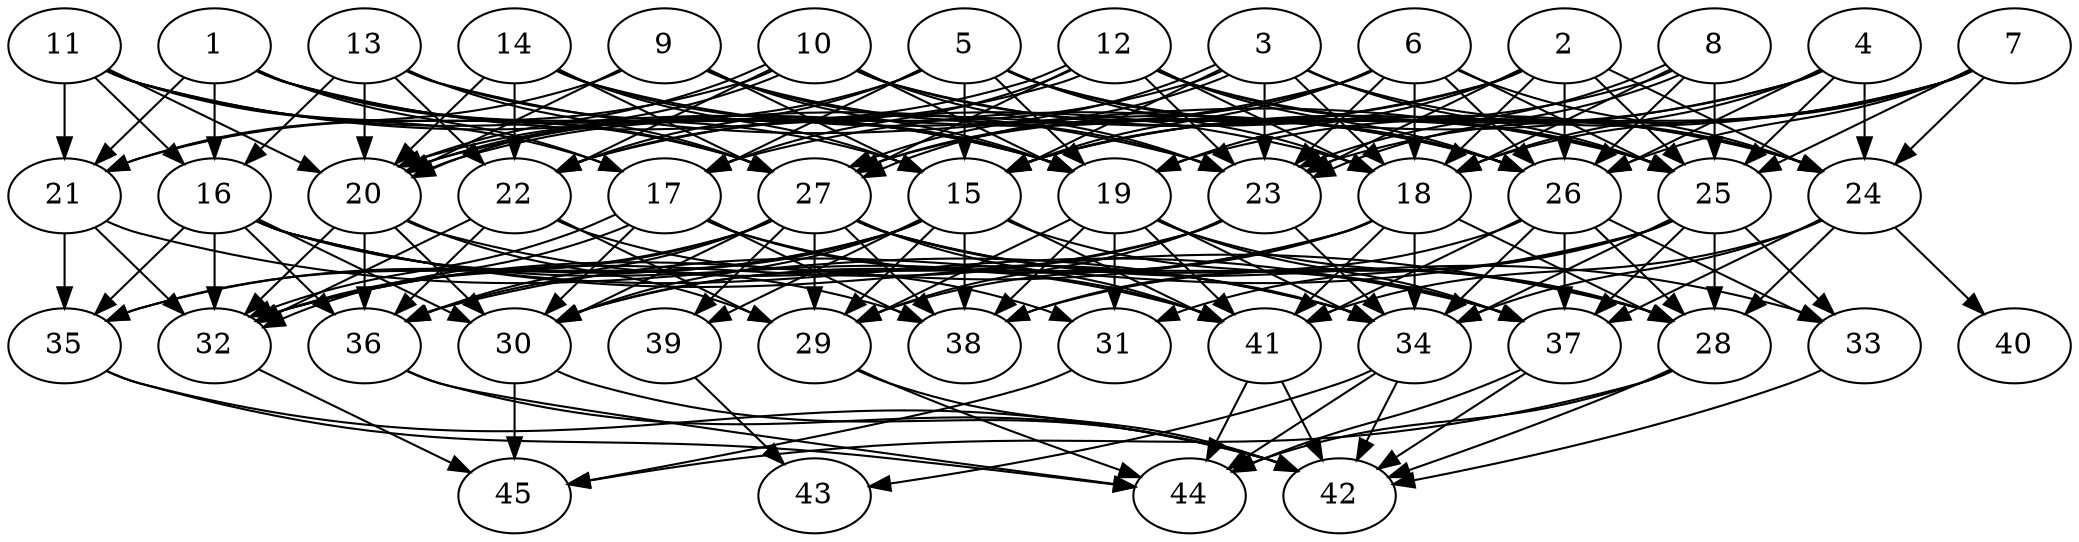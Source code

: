 // DAG automatically generated by daggen at Thu Oct  3 14:07:25 2019
// ./daggen --dot -n 45 --ccr 0.4 --fat 0.7 --regular 0.9 --density 0.7 --mindata 5242880 --maxdata 52428800 
digraph G {
  1 [size="32348160", alpha="0.09", expect_size="12939264"] 
  1 -> 15 [size ="12939264"]
  1 -> 16 [size ="12939264"]
  1 -> 17 [size ="12939264"]
  1 -> 18 [size ="12939264"]
  1 -> 19 [size ="12939264"]
  1 -> 21 [size ="12939264"]
  1 -> 27 [size ="12939264"]
  2 [size="74339840", alpha="0.03", expect_size="29735936"] 
  2 -> 18 [size ="29735936"]
  2 -> 19 [size ="29735936"]
  2 -> 22 [size ="29735936"]
  2 -> 23 [size ="29735936"]
  2 -> 24 [size ="29735936"]
  2 -> 25 [size ="29735936"]
  2 -> 26 [size ="29735936"]
  2 -> 27 [size ="29735936"]
  3 [size="24645120", alpha="0.16", expect_size="9858048"] 
  3 -> 15 [size ="9858048"]
  3 -> 18 [size ="9858048"]
  3 -> 22 [size ="9858048"]
  3 -> 23 [size ="9858048"]
  3 -> 24 [size ="9858048"]
  3 -> 25 [size ="9858048"]
  3 -> 27 [size ="9858048"]
  3 -> 27 [size ="9858048"]
  4 [size="110789120", alpha="0.16", expect_size="44315648"] 
  4 -> 15 [size ="44315648"]
  4 -> 17 [size ="44315648"]
  4 -> 18 [size ="44315648"]
  4 -> 24 [size ="44315648"]
  4 -> 25 [size ="44315648"]
  4 -> 26 [size ="44315648"]
  5 [size="13568000", alpha="0.03", expect_size="5427200"] 
  5 -> 15 [size ="5427200"]
  5 -> 17 [size ="5427200"]
  5 -> 18 [size ="5427200"]
  5 -> 19 [size ="5427200"]
  5 -> 20 [size ="5427200"]
  5 -> 22 [size ="5427200"]
  5 -> 25 [size ="5427200"]
  5 -> 26 [size ="5427200"]
  6 [size="14528000", alpha="0.11", expect_size="5811200"] 
  6 -> 15 [size ="5811200"]
  6 -> 18 [size ="5811200"]
  6 -> 20 [size ="5811200"]
  6 -> 23 [size ="5811200"]
  6 -> 24 [size ="5811200"]
  6 -> 25 [size ="5811200"]
  6 -> 26 [size ="5811200"]
  6 -> 27 [size ="5811200"]
  7 [size="59770880", alpha="0.08", expect_size="23908352"] 
  7 -> 15 [size ="23908352"]
  7 -> 18 [size ="23908352"]
  7 -> 19 [size ="23908352"]
  7 -> 23 [size ="23908352"]
  7 -> 24 [size ="23908352"]
  7 -> 25 [size ="23908352"]
  7 -> 26 [size ="23908352"]
  8 [size="120020480", alpha="0.06", expect_size="48008192"] 
  8 -> 15 [size ="48008192"]
  8 -> 18 [size ="48008192"]
  8 -> 23 [size ="48008192"]
  8 -> 23 [size ="48008192"]
  8 -> 25 [size ="48008192"]
  8 -> 26 [size ="48008192"]
  9 [size="32842240", alpha="0.17", expect_size="13136896"] 
  9 -> 15 [size ="13136896"]
  9 -> 19 [size ="13136896"]
  9 -> 20 [size ="13136896"]
  9 -> 21 [size ="13136896"]
  9 -> 23 [size ="13136896"]
  9 -> 26 [size ="13136896"]
  10 [size="101836800", alpha="0.08", expect_size="40734720"] 
  10 -> 19 [size ="40734720"]
  10 -> 20 [size ="40734720"]
  10 -> 20 [size ="40734720"]
  10 -> 21 [size ="40734720"]
  10 -> 22 [size ="40734720"]
  10 -> 23 [size ="40734720"]
  10 -> 24 [size ="40734720"]
  10 -> 26 [size ="40734720"]
  11 [size="29050880", alpha="0.06", expect_size="11620352"] 
  11 -> 16 [size ="11620352"]
  11 -> 17 [size ="11620352"]
  11 -> 19 [size ="11620352"]
  11 -> 20 [size ="11620352"]
  11 -> 21 [size ="11620352"]
  11 -> 23 [size ="11620352"]
  11 -> 27 [size ="11620352"]
  12 [size="83888640", alpha="0.17", expect_size="33555456"] 
  12 -> 17 [size ="33555456"]
  12 -> 18 [size ="33555456"]
  12 -> 20 [size ="33555456"]
  12 -> 20 [size ="33555456"]
  12 -> 23 [size ="33555456"]
  12 -> 24 [size ="33555456"]
  12 -> 25 [size ="33555456"]
  12 -> 26 [size ="33555456"]
  12 -> 27 [size ="33555456"]
  13 [size="101995520", alpha="0.19", expect_size="40798208"] 
  13 -> 16 [size ="40798208"]
  13 -> 19 [size ="40798208"]
  13 -> 20 [size ="40798208"]
  13 -> 22 [size ="40798208"]
  13 -> 25 [size ="40798208"]
  13 -> 27 [size ="40798208"]
  14 [size="76800000", alpha="0.12", expect_size="30720000"] 
  14 -> 15 [size ="30720000"]
  14 -> 19 [size ="30720000"]
  14 -> 20 [size ="30720000"]
  14 -> 22 [size ="30720000"]
  14 -> 26 [size ="30720000"]
  14 -> 27 [size ="30720000"]
  15 [size="51461120", alpha="0.18", expect_size="20584448"] 
  15 -> 29 [size ="20584448"]
  15 -> 30 [size ="20584448"]
  15 -> 32 [size ="20584448"]
  15 -> 35 [size ="20584448"]
  15 -> 36 [size ="20584448"]
  15 -> 37 [size ="20584448"]
  15 -> 38 [size ="20584448"]
  15 -> 39 [size ="20584448"]
  15 -> 41 [size ="20584448"]
  16 [size="68999680", alpha="0.17", expect_size="27599872"] 
  16 -> 28 [size ="27599872"]
  16 -> 30 [size ="27599872"]
  16 -> 32 [size ="27599872"]
  16 -> 35 [size ="27599872"]
  16 -> 36 [size ="27599872"]
  16 -> 37 [size ="27599872"]
  16 -> 38 [size ="27599872"]
  16 -> 41 [size ="27599872"]
  17 [size="18094080", alpha="0.13", expect_size="7237632"] 
  17 -> 30 [size ="7237632"]
  17 -> 32 [size ="7237632"]
  17 -> 32 [size ="7237632"]
  17 -> 34 [size ="7237632"]
  17 -> 38 [size ="7237632"]
  17 -> 41 [size ="7237632"]
  18 [size="64140800", alpha="0.05", expect_size="25656320"] 
  18 -> 28 [size ="25656320"]
  18 -> 29 [size ="25656320"]
  18 -> 30 [size ="25656320"]
  18 -> 32 [size ="25656320"]
  18 -> 34 [size ="25656320"]
  18 -> 41 [size ="25656320"]
  19 [size="98813440", alpha="0.04", expect_size="39525376"] 
  19 -> 28 [size ="39525376"]
  19 -> 29 [size ="39525376"]
  19 -> 31 [size ="39525376"]
  19 -> 34 [size ="39525376"]
  19 -> 37 [size ="39525376"]
  19 -> 38 [size ="39525376"]
  19 -> 41 [size ="39525376"]
  20 [size="82035200", alpha="0.12", expect_size="32814080"] 
  20 -> 29 [size ="32814080"]
  20 -> 30 [size ="32814080"]
  20 -> 32 [size ="32814080"]
  20 -> 34 [size ="32814080"]
  20 -> 36 [size ="32814080"]
  21 [size="127390720", alpha="0.02", expect_size="50956288"] 
  21 -> 32 [size ="50956288"]
  21 -> 34 [size ="50956288"]
  21 -> 35 [size ="50956288"]
  22 [size="45826560", alpha="0.03", expect_size="18330624"] 
  22 -> 29 [size ="18330624"]
  22 -> 31 [size ="18330624"]
  22 -> 32 [size ="18330624"]
  22 -> 36 [size ="18330624"]
  23 [size="26117120", alpha="0.06", expect_size="10446848"] 
  23 -> 29 [size ="10446848"]
  23 -> 30 [size ="10446848"]
  23 -> 32 [size ="10446848"]
  23 -> 34 [size ="10446848"]
  24 [size="17953280", alpha="0.06", expect_size="7181312"] 
  24 -> 28 [size ="7181312"]
  24 -> 34 [size ="7181312"]
  24 -> 37 [size ="7181312"]
  24 -> 40 [size ="7181312"]
  24 -> 41 [size ="7181312"]
  25 [size="87395840", alpha="0.05", expect_size="34958336"] 
  25 -> 28 [size ="34958336"]
  25 -> 31 [size ="34958336"]
  25 -> 33 [size ="34958336"]
  25 -> 34 [size ="34958336"]
  25 -> 36 [size ="34958336"]
  25 -> 37 [size ="34958336"]
  25 -> 38 [size ="34958336"]
  26 [size="75719680", alpha="0.05", expect_size="30287872"] 
  26 -> 28 [size ="30287872"]
  26 -> 33 [size ="30287872"]
  26 -> 34 [size ="30287872"]
  26 -> 37 [size ="30287872"]
  26 -> 38 [size ="30287872"]
  26 -> 41 [size ="30287872"]
  27 [size="56744960", alpha="0.13", expect_size="22697984"] 
  27 -> 28 [size ="22697984"]
  27 -> 29 [size ="22697984"]
  27 -> 30 [size ="22697984"]
  27 -> 32 [size ="22697984"]
  27 -> 33 [size ="22697984"]
  27 -> 35 [size ="22697984"]
  27 -> 36 [size ="22697984"]
  27 -> 37 [size ="22697984"]
  27 -> 38 [size ="22697984"]
  27 -> 39 [size ="22697984"]
  27 -> 41 [size ="22697984"]
  28 [size="13480960", alpha="0.19", expect_size="5392384"] 
  28 -> 42 [size ="5392384"]
  28 -> 44 [size ="5392384"]
  28 -> 45 [size ="5392384"]
  29 [size="43361280", alpha="0.08", expect_size="17344512"] 
  29 -> 42 [size ="17344512"]
  29 -> 44 [size ="17344512"]
  30 [size="69184000", alpha="0.12", expect_size="27673600"] 
  30 -> 42 [size ="27673600"]
  30 -> 45 [size ="27673600"]
  31 [size="20400640", alpha="0.19", expect_size="8160256"] 
  31 -> 45 [size ="8160256"]
  32 [size="34222080", alpha="0.18", expect_size="13688832"] 
  32 -> 45 [size ="13688832"]
  33 [size="53913600", alpha="0.12", expect_size="21565440"] 
  33 -> 42 [size ="21565440"]
  34 [size="91015680", alpha="0.17", expect_size="36406272"] 
  34 -> 42 [size ="36406272"]
  34 -> 43 [size ="36406272"]
  34 -> 44 [size ="36406272"]
  35 [size="125248000", alpha="0.08", expect_size="50099200"] 
  35 -> 42 [size ="50099200"]
  35 -> 44 [size ="50099200"]
  36 [size="39101440", alpha="0.09", expect_size="15640576"] 
  36 -> 42 [size ="15640576"]
  36 -> 44 [size ="15640576"]
  37 [size="69931520", alpha="0.11", expect_size="27972608"] 
  37 -> 42 [size ="27972608"]
  37 -> 44 [size ="27972608"]
  38 [size="28469760", alpha="0.01", expect_size="11387904"] 
  39 [size="21634560", alpha="0.06", expect_size="8653824"] 
  39 -> 43 [size ="8653824"]
  40 [size="69158400", alpha="0.03", expect_size="27663360"] 
  41 [size="23843840", alpha="0.19", expect_size="9537536"] 
  41 -> 42 [size ="9537536"]
  41 -> 44 [size ="9537536"]
  42 [size="19604480", alpha="0.20", expect_size="7841792"] 
  43 [size="127221760", alpha="0.04", expect_size="50888704"] 
  44 [size="81687040", alpha="0.08", expect_size="32674816"] 
  45 [size="64660480", alpha="0.05", expect_size="25864192"] 
}
